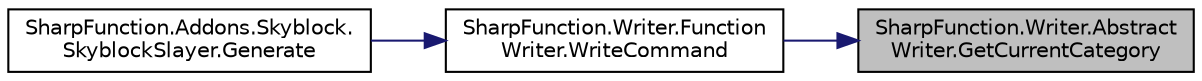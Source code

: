 digraph "SharpFunction.Writer.AbstractWriter.GetCurrentCategory"
{
 // LATEX_PDF_SIZE
  edge [fontname="Helvetica",fontsize="10",labelfontname="Helvetica",labelfontsize="10"];
  node [fontname="Helvetica",fontsize="10",shape=record];
  rankdir="RL";
  Node1 [label="SharpFunction.Writer.Abstract\lWriter.GetCurrentCategory",height=0.2,width=0.4,color="black", fillcolor="grey75", style="filled", fontcolor="black",tooltip="Gets current category"];
  Node1 -> Node2 [dir="back",color="midnightblue",fontsize="10",style="solid",fontname="Helvetica"];
  Node2 [label="SharpFunction.Writer.Function\lWriter.WriteCommand",height=0.2,width=0.4,color="black", fillcolor="white", style="filled",URL="$class_sharp_function_1_1_writer_1_1_function_writer.html#acbcb482b36876cbc952443e3ed42da87",tooltip="Writes a simple command to function"];
  Node2 -> Node3 [dir="back",color="midnightblue",fontsize="10",style="solid",fontname="Helvetica"];
  Node3 [label="SharpFunction.Addons.Skyblock.\lSkyblockSlayer.Generate",height=0.2,width=0.4,color="black", fillcolor="white", style="filled",URL="$class_sharp_function_1_1_addons_1_1_skyblock_1_1_skyblock_slayer.html#ac7d9e7e6984ef528eb26ed95383a8d0b",tooltip="Generates all the required stuff for datapack"];
}
